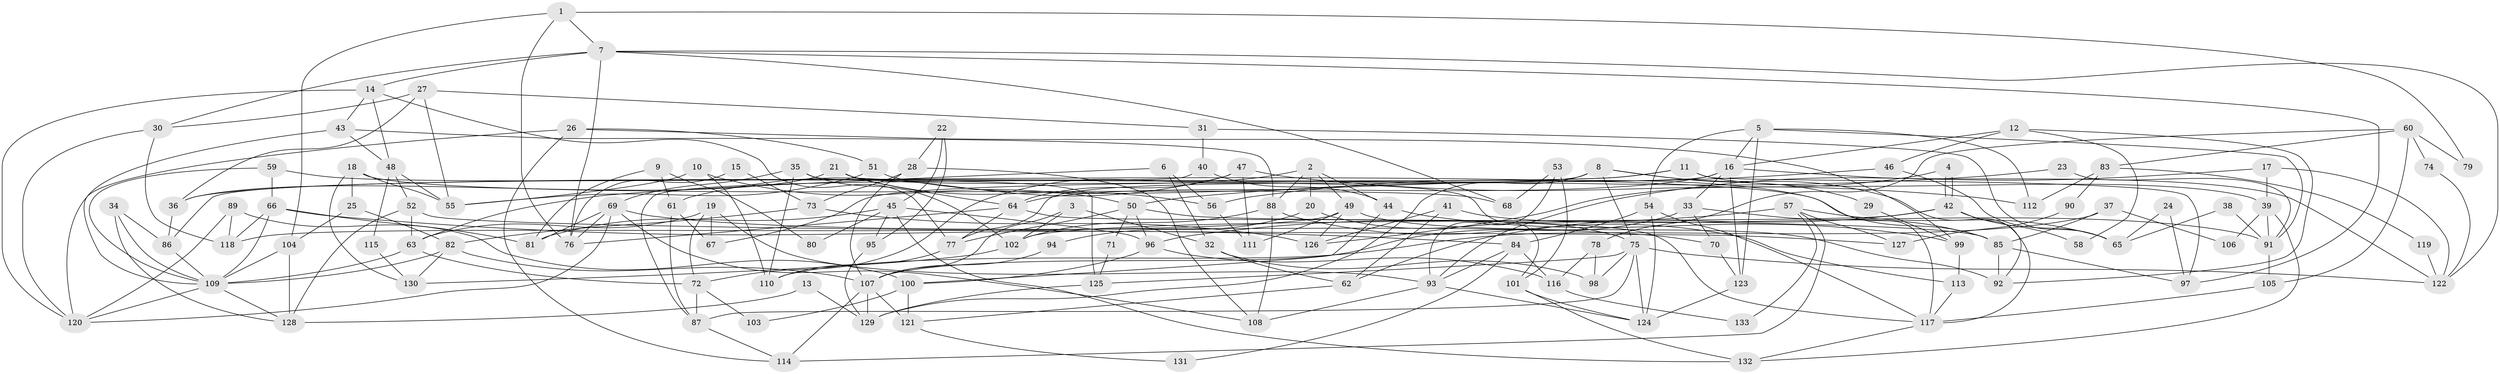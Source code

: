 // Generated by graph-tools (version 1.1) at 2025/11/02/27/25 16:11:18]
// undirected, 133 vertices, 266 edges
graph export_dot {
graph [start="1"]
  node [color=gray90,style=filled];
  1;
  2;
  3;
  4;
  5;
  6;
  7;
  8;
  9;
  10;
  11;
  12;
  13;
  14;
  15;
  16;
  17;
  18;
  19;
  20;
  21;
  22;
  23;
  24;
  25;
  26;
  27;
  28;
  29;
  30;
  31;
  32;
  33;
  34;
  35;
  36;
  37;
  38;
  39;
  40;
  41;
  42;
  43;
  44;
  45;
  46;
  47;
  48;
  49;
  50;
  51;
  52;
  53;
  54;
  55;
  56;
  57;
  58;
  59;
  60;
  61;
  62;
  63;
  64;
  65;
  66;
  67;
  68;
  69;
  70;
  71;
  72;
  73;
  74;
  75;
  76;
  77;
  78;
  79;
  80;
  81;
  82;
  83;
  84;
  85;
  86;
  87;
  88;
  89;
  90;
  91;
  92;
  93;
  94;
  95;
  96;
  97;
  98;
  99;
  100;
  101;
  102;
  103;
  104;
  105;
  106;
  107;
  108;
  109;
  110;
  111;
  112;
  113;
  114;
  115;
  116;
  117;
  118;
  119;
  120;
  121;
  122;
  123;
  124;
  125;
  126;
  127;
  128;
  129;
  130;
  131;
  132;
  133;
  1 -- 76;
  1 -- 7;
  1 -- 79;
  1 -- 104;
  2 -- 88;
  2 -- 49;
  2 -- 20;
  2 -- 44;
  2 -- 72;
  3 -- 102;
  3 -- 107;
  3 -- 32;
  4 -- 126;
  4 -- 42;
  4 -- 42;
  5 -- 54;
  5 -- 16;
  5 -- 91;
  5 -- 112;
  5 -- 123;
  6 -- 56;
  6 -- 63;
  6 -- 32;
  7 -- 14;
  7 -- 122;
  7 -- 30;
  7 -- 68;
  7 -- 76;
  7 -- 97;
  8 -- 77;
  8 -- 129;
  8 -- 29;
  8 -- 75;
  8 -- 117;
  9 -- 81;
  9 -- 61;
  9 -- 80;
  10 -- 55;
  10 -- 110;
  10 -- 50;
  11 -- 97;
  11 -- 36;
  11 -- 39;
  11 -- 67;
  12 -- 16;
  12 -- 92;
  12 -- 46;
  12 -- 58;
  13 -- 128;
  13 -- 129;
  14 -- 48;
  14 -- 120;
  14 -- 43;
  14 -- 77;
  15 -- 73;
  15 -- 76;
  16 -- 33;
  16 -- 123;
  16 -- 64;
  16 -- 86;
  16 -- 122;
  17 -- 122;
  17 -- 93;
  17 -- 39;
  18 -- 130;
  18 -- 25;
  18 -- 55;
  18 -- 68;
  19 -- 63;
  19 -- 93;
  19 -- 67;
  19 -- 72;
  20 -- 75;
  20 -- 94;
  21 -- 36;
  21 -- 64;
  21 -- 56;
  21 -- 101;
  22 -- 28;
  22 -- 45;
  22 -- 95;
  23 -- 91;
  23 -- 50;
  24 -- 65;
  24 -- 97;
  25 -- 82;
  25 -- 104;
  26 -- 99;
  26 -- 120;
  26 -- 51;
  26 -- 114;
  27 -- 30;
  27 -- 55;
  27 -- 31;
  27 -- 36;
  28 -- 108;
  28 -- 107;
  28 -- 73;
  29 -- 99;
  30 -- 120;
  30 -- 118;
  31 -- 40;
  31 -- 65;
  32 -- 62;
  32 -- 98;
  33 -- 70;
  33 -- 85;
  33 -- 107;
  34 -- 109;
  34 -- 86;
  34 -- 128;
  35 -- 125;
  35 -- 69;
  35 -- 102;
  35 -- 110;
  36 -- 86;
  37 -- 85;
  37 -- 110;
  37 -- 106;
  38 -- 91;
  38 -- 65;
  39 -- 91;
  39 -- 106;
  39 -- 132;
  40 -- 44;
  40 -- 87;
  41 -- 126;
  41 -- 91;
  41 -- 62;
  42 -- 62;
  42 -- 58;
  42 -- 92;
  42 -- 102;
  43 -- 109;
  43 -- 48;
  43 -- 88;
  44 -- 100;
  44 -- 99;
  45 -- 96;
  45 -- 81;
  45 -- 80;
  45 -- 95;
  45 -- 132;
  46 -- 65;
  46 -- 56;
  47 -- 64;
  47 -- 111;
  47 -- 61;
  47 -- 112;
  48 -- 55;
  48 -- 52;
  48 -- 115;
  49 -- 92;
  49 -- 118;
  49 -- 111;
  49 -- 126;
  50 -- 77;
  50 -- 71;
  50 -- 85;
  50 -- 96;
  51 -- 117;
  51 -- 55;
  52 -- 128;
  52 -- 63;
  52 -- 127;
  53 -- 68;
  53 -- 101;
  53 -- 93;
  54 -- 124;
  54 -- 117;
  54 -- 84;
  56 -- 111;
  57 -- 96;
  57 -- 114;
  57 -- 65;
  57 -- 127;
  57 -- 133;
  59 -- 109;
  59 -- 66;
  59 -- 85;
  60 -- 78;
  60 -- 105;
  60 -- 74;
  60 -- 79;
  60 -- 83;
  61 -- 67;
  61 -- 87;
  62 -- 121;
  63 -- 72;
  63 -- 109;
  64 -- 117;
  64 -- 76;
  64 -- 77;
  66 -- 84;
  66 -- 109;
  66 -- 81;
  66 -- 118;
  69 -- 108;
  69 -- 76;
  69 -- 70;
  69 -- 81;
  69 -- 120;
  70 -- 123;
  71 -- 125;
  72 -- 87;
  72 -- 103;
  73 -- 82;
  73 -- 126;
  74 -- 122;
  75 -- 87;
  75 -- 98;
  75 -- 122;
  75 -- 124;
  75 -- 125;
  77 -- 110;
  78 -- 116;
  78 -- 98;
  82 -- 109;
  82 -- 107;
  82 -- 130;
  83 -- 112;
  83 -- 90;
  83 -- 119;
  84 -- 93;
  84 -- 116;
  84 -- 131;
  85 -- 92;
  85 -- 97;
  86 -- 109;
  87 -- 114;
  88 -- 102;
  88 -- 108;
  88 -- 113;
  89 -- 118;
  89 -- 120;
  89 -- 100;
  90 -- 127;
  91 -- 105;
  93 -- 124;
  93 -- 108;
  94 -- 107;
  95 -- 129;
  96 -- 100;
  96 -- 116;
  99 -- 113;
  100 -- 121;
  100 -- 103;
  101 -- 132;
  101 -- 124;
  102 -- 130;
  104 -- 109;
  104 -- 128;
  105 -- 117;
  107 -- 114;
  107 -- 121;
  107 -- 129;
  109 -- 128;
  109 -- 120;
  113 -- 117;
  115 -- 130;
  116 -- 133;
  117 -- 132;
  119 -- 122;
  121 -- 131;
  123 -- 124;
  125 -- 129;
}
